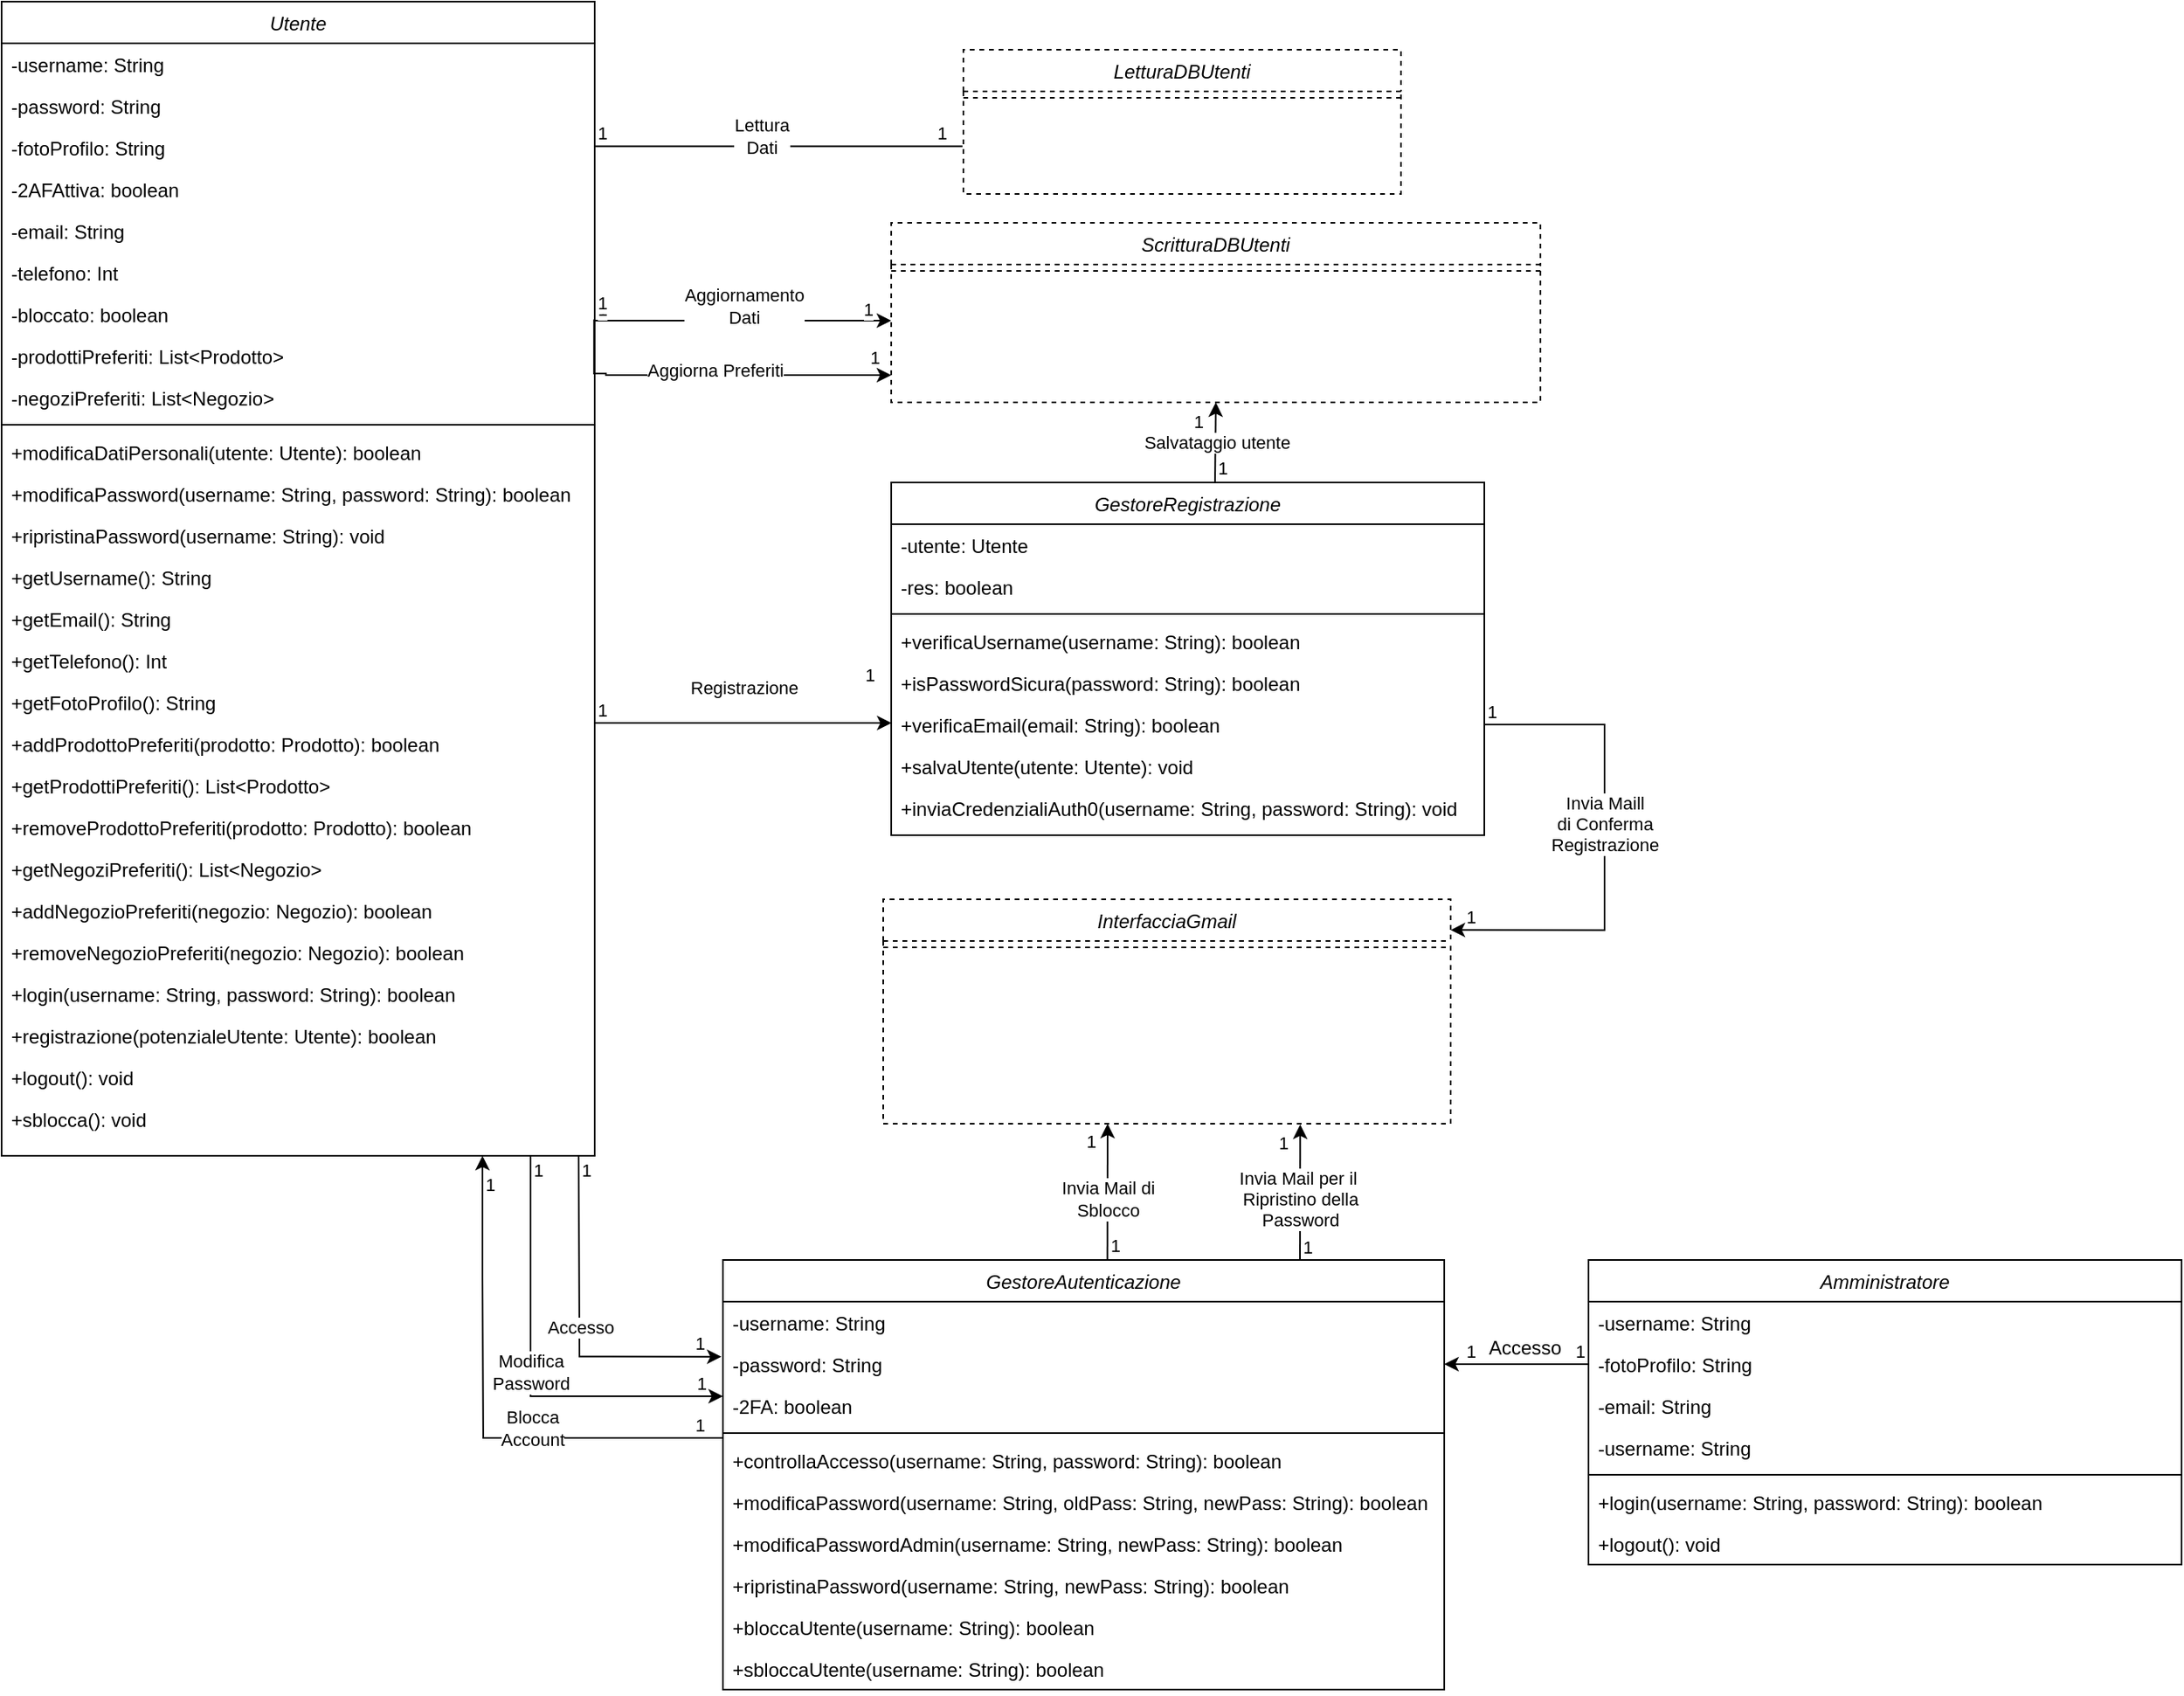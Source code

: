 <mxfile version="22.0.3" type="device">
  <diagram id="zghvcOF5Wy4SS22trsnS" name="Pagina-1">
    <mxGraphModel dx="1434" dy="2478" grid="1" gridSize="10" guides="1" tooltips="1" connect="1" arrows="1" fold="1" page="1" pageScale="1" pageWidth="1169" pageHeight="827" math="0" shadow="0">
      <root>
        <mxCell id="0" />
        <mxCell id="1" parent="0" />
        <mxCell id="tnao1JsZ6VbCDEQAoghB-2" style="edgeStyle=orthogonalEdgeStyle;rounded=0;orthogonalLoop=1;jettySize=auto;html=1;endArrow=none;endFill=0;exitX=1;exitY=0.5;exitDx=0;exitDy=0;entryX=-0.002;entryY=0.01;entryDx=0;entryDy=0;entryPerimeter=0;" parent="1" source="tnao1JsZ6VbCDEQAoghB-27" edge="1">
          <mxGeometry relative="1" as="geometry">
            <mxPoint x="350" y="-559" as="sourcePoint" />
            <mxPoint x="669.454" y="-1239.74" as="targetPoint" />
            <Array as="points">
              <mxPoint x="440" y="-1240" />
            </Array>
          </mxGeometry>
        </mxCell>
        <mxCell id="tnao1JsZ6VbCDEQAoghB-3" value="Utente" style="swimlane;fontStyle=2;align=center;verticalAlign=top;childLayout=stackLayout;horizontal=1;startSize=26;horizontalStack=0;resizeParent=1;resizeLast=0;collapsible=1;marginBottom=0;rounded=0;shadow=0;strokeWidth=1;" parent="1" vertex="1">
          <mxGeometry x="70" y="-1330" width="370" height="720" as="geometry">
            <mxRectangle x="960" y="120" width="160" height="26" as="alternateBounds" />
          </mxGeometry>
        </mxCell>
        <mxCell id="tnao1JsZ6VbCDEQAoghB-4" value="-username: String" style="text;align=left;verticalAlign=top;spacingLeft=4;spacingRight=4;overflow=hidden;rotatable=0;points=[[0,0.5],[1,0.5]];portConstraint=eastwest;" parent="tnao1JsZ6VbCDEQAoghB-3" vertex="1">
          <mxGeometry y="26" width="370" height="26" as="geometry" />
        </mxCell>
        <mxCell id="tnao1JsZ6VbCDEQAoghB-5" value="-password: String" style="text;align=left;verticalAlign=top;spacingLeft=4;spacingRight=4;overflow=hidden;rotatable=0;points=[[0,0.5],[1,0.5]];portConstraint=eastwest;" parent="tnao1JsZ6VbCDEQAoghB-3" vertex="1">
          <mxGeometry y="52" width="370" height="26" as="geometry" />
        </mxCell>
        <mxCell id="tnao1JsZ6VbCDEQAoghB-6" value="-fotoProfilo: String" style="text;align=left;verticalAlign=top;spacingLeft=4;spacingRight=4;overflow=hidden;rotatable=0;points=[[0,0.5],[1,0.5]];portConstraint=eastwest;" parent="tnao1JsZ6VbCDEQAoghB-3" vertex="1">
          <mxGeometry y="78" width="370" height="26" as="geometry" />
        </mxCell>
        <mxCell id="tnao1JsZ6VbCDEQAoghB-7" value="-2AFAttiva: boolean" style="text;align=left;verticalAlign=top;spacingLeft=4;spacingRight=4;overflow=hidden;rotatable=0;points=[[0,0.5],[1,0.5]];portConstraint=eastwest;" parent="tnao1JsZ6VbCDEQAoghB-3" vertex="1">
          <mxGeometry y="104" width="370" height="26" as="geometry" />
        </mxCell>
        <mxCell id="tnao1JsZ6VbCDEQAoghB-8" value="-email: String" style="text;align=left;verticalAlign=top;spacingLeft=4;spacingRight=4;overflow=hidden;rotatable=0;points=[[0,0.5],[1,0.5]];portConstraint=eastwest;" parent="tnao1JsZ6VbCDEQAoghB-3" vertex="1">
          <mxGeometry y="130" width="370" height="26" as="geometry" />
        </mxCell>
        <mxCell id="tnao1JsZ6VbCDEQAoghB-9" value="-telefono: Int" style="text;align=left;verticalAlign=top;spacingLeft=4;spacingRight=4;overflow=hidden;rotatable=0;points=[[0,0.5],[1,0.5]];portConstraint=eastwest;" parent="tnao1JsZ6VbCDEQAoghB-3" vertex="1">
          <mxGeometry y="156" width="370" height="26" as="geometry" />
        </mxCell>
        <mxCell id="tnao1JsZ6VbCDEQAoghB-10" value="-bloccato: boolean" style="text;align=left;verticalAlign=top;spacingLeft=4;spacingRight=4;overflow=hidden;rotatable=0;points=[[0,0.5],[1,0.5]];portConstraint=eastwest;" parent="tnao1JsZ6VbCDEQAoghB-3" vertex="1">
          <mxGeometry y="182" width="370" height="26" as="geometry" />
        </mxCell>
        <mxCell id="tnao1JsZ6VbCDEQAoghB-11" value="-prodottiPreferiti: List&lt;Prodotto&gt;" style="text;align=left;verticalAlign=top;spacingLeft=4;spacingRight=4;overflow=hidden;rotatable=0;points=[[0,0.5],[1,0.5]];portConstraint=eastwest;" parent="tnao1JsZ6VbCDEQAoghB-3" vertex="1">
          <mxGeometry y="208" width="370" height="26" as="geometry" />
        </mxCell>
        <mxCell id="tnao1JsZ6VbCDEQAoghB-12" value="-negoziPreferiti: List&lt;Negozio&gt;" style="text;align=left;verticalAlign=top;spacingLeft=4;spacingRight=4;overflow=hidden;rotatable=0;points=[[0,0.5],[1,0.5]];portConstraint=eastwest;" parent="tnao1JsZ6VbCDEQAoghB-3" vertex="1">
          <mxGeometry y="234" width="370" height="26" as="geometry" />
        </mxCell>
        <mxCell id="tnao1JsZ6VbCDEQAoghB-13" value="" style="line;html=1;strokeWidth=1;align=left;verticalAlign=middle;spacingTop=-1;spacingLeft=3;spacingRight=3;rotatable=0;labelPosition=right;points=[];portConstraint=eastwest;" parent="tnao1JsZ6VbCDEQAoghB-3" vertex="1">
          <mxGeometry y="260" width="370" height="8" as="geometry" />
        </mxCell>
        <mxCell id="tnao1JsZ6VbCDEQAoghB-14" value="+modificaDatiPersonali(utente: Utente): boolean" style="text;align=left;verticalAlign=top;spacingLeft=4;spacingRight=4;overflow=hidden;rotatable=0;points=[[0,0.5],[1,0.5]];portConstraint=eastwest;" parent="tnao1JsZ6VbCDEQAoghB-3" vertex="1">
          <mxGeometry y="268" width="370" height="26" as="geometry" />
        </mxCell>
        <mxCell id="tnao1JsZ6VbCDEQAoghB-15" value="+modificaPassword(username: String, password: String): boolean" style="text;align=left;verticalAlign=top;spacingLeft=4;spacingRight=4;overflow=hidden;rotatable=0;points=[[0,0.5],[1,0.5]];portConstraint=eastwest;" parent="tnao1JsZ6VbCDEQAoghB-3" vertex="1">
          <mxGeometry y="294" width="370" height="26" as="geometry" />
        </mxCell>
        <mxCell id="tnao1JsZ6VbCDEQAoghB-16" value="+ripristinaPassword(username: String): void" style="text;align=left;verticalAlign=top;spacingLeft=4;spacingRight=4;overflow=hidden;rotatable=0;points=[[0,0.5],[1,0.5]];portConstraint=eastwest;" parent="tnao1JsZ6VbCDEQAoghB-3" vertex="1">
          <mxGeometry y="320" width="370" height="26" as="geometry" />
        </mxCell>
        <mxCell id="tnao1JsZ6VbCDEQAoghB-17" value="+getUsername(): String" style="text;align=left;verticalAlign=top;spacingLeft=4;spacingRight=4;overflow=hidden;rotatable=0;points=[[0,0.5],[1,0.5]];portConstraint=eastwest;" parent="tnao1JsZ6VbCDEQAoghB-3" vertex="1">
          <mxGeometry y="346" width="370" height="26" as="geometry" />
        </mxCell>
        <mxCell id="tnao1JsZ6VbCDEQAoghB-18" value="+getEmail(): String" style="text;align=left;verticalAlign=top;spacingLeft=4;spacingRight=4;overflow=hidden;rotatable=0;points=[[0,0.5],[1,0.5]];portConstraint=eastwest;" parent="tnao1JsZ6VbCDEQAoghB-3" vertex="1">
          <mxGeometry y="372" width="370" height="26" as="geometry" />
        </mxCell>
        <mxCell id="tnao1JsZ6VbCDEQAoghB-19" value="+getTelefono(): Int" style="text;align=left;verticalAlign=top;spacingLeft=4;spacingRight=4;overflow=hidden;rotatable=0;points=[[0,0.5],[1,0.5]];portConstraint=eastwest;" parent="tnao1JsZ6VbCDEQAoghB-3" vertex="1">
          <mxGeometry y="398" width="370" height="26" as="geometry" />
        </mxCell>
        <mxCell id="r2mv2uhLX5uC9l16CF75-1" value="+getFotoProfilo(): String" style="text;align=left;verticalAlign=top;spacingLeft=4;spacingRight=4;overflow=hidden;rotatable=0;points=[[0,0.5],[1,0.5]];portConstraint=eastwest;" parent="tnao1JsZ6VbCDEQAoghB-3" vertex="1">
          <mxGeometry y="424" width="370" height="26" as="geometry" />
        </mxCell>
        <mxCell id="tnao1JsZ6VbCDEQAoghB-20" value="+addProdottoPreferiti(prodotto: Prodotto): boolean" style="text;align=left;verticalAlign=top;spacingLeft=4;spacingRight=4;overflow=hidden;rotatable=0;points=[[0,0.5],[1,0.5]];portConstraint=eastwest;" parent="tnao1JsZ6VbCDEQAoghB-3" vertex="1">
          <mxGeometry y="450" width="370" height="26" as="geometry" />
        </mxCell>
        <mxCell id="tnao1JsZ6VbCDEQAoghB-21" value="+getProdottiPreferiti(): List&lt;Prodotto&gt;" style="text;align=left;verticalAlign=top;spacingLeft=4;spacingRight=4;overflow=hidden;rotatable=0;points=[[0,0.5],[1,0.5]];portConstraint=eastwest;" parent="tnao1JsZ6VbCDEQAoghB-3" vertex="1">
          <mxGeometry y="476" width="370" height="26" as="geometry" />
        </mxCell>
        <mxCell id="tnao1JsZ6VbCDEQAoghB-22" value="+removeProdottoPreferiti(prodotto: Prodotto): boolean" style="text;align=left;verticalAlign=top;spacingLeft=4;spacingRight=4;overflow=hidden;rotatable=0;points=[[0,0.5],[1,0.5]];portConstraint=eastwest;" parent="tnao1JsZ6VbCDEQAoghB-3" vertex="1">
          <mxGeometry y="502" width="370" height="26" as="geometry" />
        </mxCell>
        <mxCell id="tnao1JsZ6VbCDEQAoghB-23" value="+getNegoziPreferiti(): List&lt;Negozio&gt;" style="text;align=left;verticalAlign=top;spacingLeft=4;spacingRight=4;overflow=hidden;rotatable=0;points=[[0,0.5],[1,0.5]];portConstraint=eastwest;" parent="tnao1JsZ6VbCDEQAoghB-3" vertex="1">
          <mxGeometry y="528" width="370" height="26" as="geometry" />
        </mxCell>
        <mxCell id="tnao1JsZ6VbCDEQAoghB-24" value="+addNegozioPreferiti(negozio: Negozio): boolean" style="text;align=left;verticalAlign=top;spacingLeft=4;spacingRight=4;overflow=hidden;rotatable=0;points=[[0,0.5],[1,0.5]];portConstraint=eastwest;" parent="tnao1JsZ6VbCDEQAoghB-3" vertex="1">
          <mxGeometry y="554" width="370" height="26" as="geometry" />
        </mxCell>
        <mxCell id="tnao1JsZ6VbCDEQAoghB-25" value="+removeNegozioPreferiti(negozio: Negozio): boolean" style="text;align=left;verticalAlign=top;spacingLeft=4;spacingRight=4;overflow=hidden;rotatable=0;points=[[0,0.5],[1,0.5]];portConstraint=eastwest;" parent="tnao1JsZ6VbCDEQAoghB-3" vertex="1">
          <mxGeometry y="580" width="370" height="26" as="geometry" />
        </mxCell>
        <mxCell id="tnao1JsZ6VbCDEQAoghB-26" value="+login(username: String, password: String): boolean" style="text;align=left;verticalAlign=top;spacingLeft=4;spacingRight=4;overflow=hidden;rotatable=0;points=[[0,0.5],[1,0.5]];portConstraint=eastwest;" parent="tnao1JsZ6VbCDEQAoghB-3" vertex="1">
          <mxGeometry y="606" width="370" height="26" as="geometry" />
        </mxCell>
        <mxCell id="tnao1JsZ6VbCDEQAoghB-27" value="+registrazione(potenzialeUtente: Utente): boolean " style="text;align=left;verticalAlign=top;spacingLeft=4;spacingRight=4;overflow=hidden;rotatable=0;points=[[0,0.5],[1,0.5]];portConstraint=eastwest;" parent="tnao1JsZ6VbCDEQAoghB-3" vertex="1">
          <mxGeometry y="632" width="370" height="26" as="geometry" />
        </mxCell>
        <mxCell id="tnao1JsZ6VbCDEQAoghB-28" value="+logout(): void" style="text;align=left;verticalAlign=top;spacingLeft=4;spacingRight=4;overflow=hidden;rotatable=0;points=[[0,0.5],[1,0.5]];portConstraint=eastwest;" parent="tnao1JsZ6VbCDEQAoghB-3" vertex="1">
          <mxGeometry y="658" width="370" height="26" as="geometry" />
        </mxCell>
        <mxCell id="tnao1JsZ6VbCDEQAoghB-29" value="+sblocca(): void" style="text;align=left;verticalAlign=top;spacingLeft=4;spacingRight=4;overflow=hidden;rotatable=0;points=[[0,0.5],[1,0.5]];portConstraint=eastwest;" parent="tnao1JsZ6VbCDEQAoghB-3" vertex="1">
          <mxGeometry y="684" width="370" height="26" as="geometry" />
        </mxCell>
        <mxCell id="tnao1JsZ6VbCDEQAoghB-36" value="GestoreRegistrazione" style="swimlane;fontStyle=2;align=center;verticalAlign=top;childLayout=stackLayout;horizontal=1;startSize=26;horizontalStack=0;resizeParent=1;resizeLast=0;collapsible=1;marginBottom=0;rounded=0;shadow=0;strokeWidth=1;" parent="1" vertex="1">
          <mxGeometry x="625" y="-1030" width="370" height="220" as="geometry">
            <mxRectangle x="960" y="120" width="160" height="26" as="alternateBounds" />
          </mxGeometry>
        </mxCell>
        <mxCell id="tnao1JsZ6VbCDEQAoghB-37" value="-utente: Utente" style="text;align=left;verticalAlign=top;spacingLeft=4;spacingRight=4;overflow=hidden;rotatable=0;points=[[0,0.5],[1,0.5]];portConstraint=eastwest;" parent="tnao1JsZ6VbCDEQAoghB-36" vertex="1">
          <mxGeometry y="26" width="370" height="26" as="geometry" />
        </mxCell>
        <mxCell id="tnao1JsZ6VbCDEQAoghB-38" value="-res: boolean" style="text;align=left;verticalAlign=top;spacingLeft=4;spacingRight=4;overflow=hidden;rotatable=0;points=[[0,0.5],[1,0.5]];portConstraint=eastwest;" parent="tnao1JsZ6VbCDEQAoghB-36" vertex="1">
          <mxGeometry y="52" width="370" height="26" as="geometry" />
        </mxCell>
        <mxCell id="tnao1JsZ6VbCDEQAoghB-39" value="" style="line;html=1;strokeWidth=1;align=left;verticalAlign=middle;spacingTop=-1;spacingLeft=3;spacingRight=3;rotatable=0;labelPosition=right;points=[];portConstraint=eastwest;" parent="tnao1JsZ6VbCDEQAoghB-36" vertex="1">
          <mxGeometry y="78" width="370" height="8" as="geometry" />
        </mxCell>
        <mxCell id="tnao1JsZ6VbCDEQAoghB-40" value="+verificaUsername(username: String): boolean" style="text;align=left;verticalAlign=top;spacingLeft=4;spacingRight=4;overflow=hidden;rotatable=0;points=[[0,0.5],[1,0.5]];portConstraint=eastwest;" parent="tnao1JsZ6VbCDEQAoghB-36" vertex="1">
          <mxGeometry y="86" width="370" height="26" as="geometry" />
        </mxCell>
        <mxCell id="tnao1JsZ6VbCDEQAoghB-41" value="+isPasswordSicura(password: String): boolean" style="text;align=left;verticalAlign=top;spacingLeft=4;spacingRight=4;overflow=hidden;rotatable=0;points=[[0,0.5],[1,0.5]];portConstraint=eastwest;" parent="tnao1JsZ6VbCDEQAoghB-36" vertex="1">
          <mxGeometry y="112" width="370" height="26" as="geometry" />
        </mxCell>
        <mxCell id="tnao1JsZ6VbCDEQAoghB-42" value="+verificaEmail(email: String): boolean" style="text;align=left;verticalAlign=top;spacingLeft=4;spacingRight=4;overflow=hidden;rotatable=0;points=[[0,0.5],[1,0.5]];portConstraint=eastwest;" parent="tnao1JsZ6VbCDEQAoghB-36" vertex="1">
          <mxGeometry y="138" width="370" height="26" as="geometry" />
        </mxCell>
        <mxCell id="tnao1JsZ6VbCDEQAoghB-43" value="+salvaUtente(utente: Utente): void" style="text;align=left;verticalAlign=top;spacingLeft=4;spacingRight=4;overflow=hidden;rotatable=0;points=[[0,0.5],[1,0.5]];portConstraint=eastwest;" parent="tnao1JsZ6VbCDEQAoghB-36" vertex="1">
          <mxGeometry y="164" width="370" height="26" as="geometry" />
        </mxCell>
        <mxCell id="tnao1JsZ6VbCDEQAoghB-44" value="+inviaCredenzialiAuth0(username: String, password: String): void" style="text;align=left;verticalAlign=top;spacingLeft=4;spacingRight=4;overflow=hidden;rotatable=0;points=[[0,0.5],[1,0.5]];portConstraint=eastwest;" parent="tnao1JsZ6VbCDEQAoghB-36" vertex="1">
          <mxGeometry y="190" width="370" height="26" as="geometry" />
        </mxCell>
        <mxCell id="tnao1JsZ6VbCDEQAoghB-45" value="ScritturaDBUtenti" style="swimlane;fontStyle=2;align=center;verticalAlign=top;childLayout=stackLayout;horizontal=1;startSize=26;horizontalStack=0;resizeParent=1;resizeLast=0;collapsible=1;marginBottom=0;rounded=0;shadow=0;strokeWidth=1;dashed=1;" parent="1" vertex="1">
          <mxGeometry x="625" y="-1192" width="405" height="112" as="geometry">
            <mxRectangle x="625" y="-1170" width="160" height="26" as="alternateBounds" />
          </mxGeometry>
        </mxCell>
        <mxCell id="tnao1JsZ6VbCDEQAoghB-46" value="" style="line;html=1;strokeWidth=1;align=left;verticalAlign=middle;spacingTop=-1;spacingLeft=3;spacingRight=3;rotatable=0;labelPosition=right;points=[];portConstraint=eastwest;dashed=1;" parent="tnao1JsZ6VbCDEQAoghB-45" vertex="1">
          <mxGeometry y="26" width="405" height="8" as="geometry" />
        </mxCell>
        <mxCell id="tnao1JsZ6VbCDEQAoghB-50" value="GestoreAutenticazione" style="swimlane;fontStyle=2;align=center;verticalAlign=top;childLayout=stackLayout;horizontal=1;startSize=26;horizontalStack=0;resizeParent=1;resizeLast=0;collapsible=1;marginBottom=0;rounded=0;shadow=0;strokeWidth=1;" parent="1" vertex="1">
          <mxGeometry x="520" y="-545" width="450" height="268" as="geometry">
            <mxRectangle x="960" y="120" width="160" height="26" as="alternateBounds" />
          </mxGeometry>
        </mxCell>
        <mxCell id="tnao1JsZ6VbCDEQAoghB-51" value="-username: String" style="text;align=left;verticalAlign=top;spacingLeft=4;spacingRight=4;overflow=hidden;rotatable=0;points=[[0,0.5],[1,0.5]];portConstraint=eastwest;" parent="tnao1JsZ6VbCDEQAoghB-50" vertex="1">
          <mxGeometry y="26" width="450" height="26" as="geometry" />
        </mxCell>
        <mxCell id="tnao1JsZ6VbCDEQAoghB-52" value="-password: String" style="text;align=left;verticalAlign=top;spacingLeft=4;spacingRight=4;overflow=hidden;rotatable=0;points=[[0,0.5],[1,0.5]];portConstraint=eastwest;" parent="tnao1JsZ6VbCDEQAoghB-50" vertex="1">
          <mxGeometry y="52" width="450" height="26" as="geometry" />
        </mxCell>
        <mxCell id="tnao1JsZ6VbCDEQAoghB-53" value="-2FA: boolean" style="text;align=left;verticalAlign=top;spacingLeft=4;spacingRight=4;overflow=hidden;rotatable=0;points=[[0,0.5],[1,0.5]];portConstraint=eastwest;" parent="tnao1JsZ6VbCDEQAoghB-50" vertex="1">
          <mxGeometry y="78" width="450" height="26" as="geometry" />
        </mxCell>
        <mxCell id="tnao1JsZ6VbCDEQAoghB-54" value="" style="line;html=1;strokeWidth=1;align=left;verticalAlign=middle;spacingTop=-1;spacingLeft=3;spacingRight=3;rotatable=0;labelPosition=right;points=[];portConstraint=eastwest;" parent="tnao1JsZ6VbCDEQAoghB-50" vertex="1">
          <mxGeometry y="104" width="450" height="8" as="geometry" />
        </mxCell>
        <mxCell id="tnao1JsZ6VbCDEQAoghB-55" value="+controllaAccesso(username: String, password: String): boolean" style="text;align=left;verticalAlign=top;spacingLeft=4;spacingRight=4;overflow=hidden;rotatable=0;points=[[0,0.5],[1,0.5]];portConstraint=eastwest;" parent="tnao1JsZ6VbCDEQAoghB-50" vertex="1">
          <mxGeometry y="112" width="450" height="26" as="geometry" />
        </mxCell>
        <mxCell id="tnao1JsZ6VbCDEQAoghB-56" value="+modificaPassword(username: String, oldPass: String, newPass: String): boolean" style="text;align=left;verticalAlign=top;spacingLeft=4;spacingRight=4;overflow=hidden;rotatable=0;points=[[0,0.5],[1,0.5]];portConstraint=eastwest;" parent="tnao1JsZ6VbCDEQAoghB-50" vertex="1">
          <mxGeometry y="138" width="450" height="26" as="geometry" />
        </mxCell>
        <mxCell id="tnao1JsZ6VbCDEQAoghB-57" value="+modificaPasswordAdmin(username: String, newPass: String): boolean" style="text;align=left;verticalAlign=top;spacingLeft=4;spacingRight=4;overflow=hidden;rotatable=0;points=[[0,0.5],[1,0.5]];portConstraint=eastwest;" parent="tnao1JsZ6VbCDEQAoghB-50" vertex="1">
          <mxGeometry y="164" width="450" height="26" as="geometry" />
        </mxCell>
        <mxCell id="tnao1JsZ6VbCDEQAoghB-58" value="+ripristinaPassword(username: String, newPass: String): boolean" style="text;align=left;verticalAlign=top;spacingLeft=4;spacingRight=4;overflow=hidden;rotatable=0;points=[[0,0.5],[1,0.5]];portConstraint=eastwest;" parent="tnao1JsZ6VbCDEQAoghB-50" vertex="1">
          <mxGeometry y="190" width="450" height="26" as="geometry" />
        </mxCell>
        <mxCell id="tnao1JsZ6VbCDEQAoghB-59" value="+bloccaUtente(username: String): boolean" style="text;align=left;verticalAlign=top;spacingLeft=4;spacingRight=4;overflow=hidden;rotatable=0;points=[[0,0.5],[1,0.5]];portConstraint=eastwest;" parent="tnao1JsZ6VbCDEQAoghB-50" vertex="1">
          <mxGeometry y="216" width="450" height="26" as="geometry" />
        </mxCell>
        <mxCell id="tnao1JsZ6VbCDEQAoghB-60" value="+sbloccaUtente(username: String): boolean" style="text;align=left;verticalAlign=top;spacingLeft=4;spacingRight=4;overflow=hidden;rotatable=0;points=[[0,0.5],[1,0.5]];portConstraint=eastwest;" parent="tnao1JsZ6VbCDEQAoghB-50" vertex="1">
          <mxGeometry y="242" width="450" height="26" as="geometry" />
        </mxCell>
        <mxCell id="tnao1JsZ6VbCDEQAoghB-61" value="Amministratore" style="swimlane;fontStyle=2;align=center;verticalAlign=top;childLayout=stackLayout;horizontal=1;startSize=26;horizontalStack=0;resizeParent=1;resizeLast=0;collapsible=1;marginBottom=0;rounded=0;shadow=0;strokeWidth=1;" parent="1" vertex="1">
          <mxGeometry x="1060" y="-545" width="370" height="190" as="geometry">
            <mxRectangle x="960" y="120" width="160" height="26" as="alternateBounds" />
          </mxGeometry>
        </mxCell>
        <mxCell id="tnao1JsZ6VbCDEQAoghB-62" value="-username: String" style="text;align=left;verticalAlign=top;spacingLeft=4;spacingRight=4;overflow=hidden;rotatable=0;points=[[0,0.5],[1,0.5]];portConstraint=eastwest;" parent="tnao1JsZ6VbCDEQAoghB-61" vertex="1">
          <mxGeometry y="26" width="370" height="26" as="geometry" />
        </mxCell>
        <mxCell id="tnao1JsZ6VbCDEQAoghB-63" value="-fotoProfilo: String" style="text;align=left;verticalAlign=top;spacingLeft=4;spacingRight=4;overflow=hidden;rotatable=0;points=[[0,0.5],[1,0.5]];portConstraint=eastwest;" parent="tnao1JsZ6VbCDEQAoghB-61" vertex="1">
          <mxGeometry y="52" width="370" height="26" as="geometry" />
        </mxCell>
        <mxCell id="tnao1JsZ6VbCDEQAoghB-64" value="-email: String" style="text;align=left;verticalAlign=top;spacingLeft=4;spacingRight=4;overflow=hidden;rotatable=0;points=[[0,0.5],[1,0.5]];portConstraint=eastwest;" parent="tnao1JsZ6VbCDEQAoghB-61" vertex="1">
          <mxGeometry y="78" width="370" height="26" as="geometry" />
        </mxCell>
        <mxCell id="bwxlpWCWxi6g4bAqIDB6-1" value="-username: String" style="text;align=left;verticalAlign=top;spacingLeft=4;spacingRight=4;overflow=hidden;rotatable=0;points=[[0,0.5],[1,0.5]];portConstraint=eastwest;" vertex="1" parent="tnao1JsZ6VbCDEQAoghB-61">
          <mxGeometry y="104" width="370" height="26" as="geometry" />
        </mxCell>
        <mxCell id="tnao1JsZ6VbCDEQAoghB-65" value="" style="line;html=1;strokeWidth=1;align=left;verticalAlign=middle;spacingTop=-1;spacingLeft=3;spacingRight=3;rotatable=0;labelPosition=right;points=[];portConstraint=eastwest;" parent="tnao1JsZ6VbCDEQAoghB-61" vertex="1">
          <mxGeometry y="130" width="370" height="8" as="geometry" />
        </mxCell>
        <mxCell id="tnao1JsZ6VbCDEQAoghB-66" value="+login(username: String, password: String): boolean" style="text;align=left;verticalAlign=top;spacingLeft=4;spacingRight=4;overflow=hidden;rotatable=0;points=[[0,0.5],[1,0.5]];portConstraint=eastwest;" parent="tnao1JsZ6VbCDEQAoghB-61" vertex="1">
          <mxGeometry y="138" width="370" height="26" as="geometry" />
        </mxCell>
        <mxCell id="tnao1JsZ6VbCDEQAoghB-67" value="+logout(): void" style="text;align=left;verticalAlign=top;spacingLeft=4;spacingRight=4;overflow=hidden;rotatable=0;points=[[0,0.5],[1,0.5]];portConstraint=eastwest;" parent="tnao1JsZ6VbCDEQAoghB-61" vertex="1">
          <mxGeometry y="164" width="370" height="26" as="geometry" />
        </mxCell>
        <mxCell id="tnao1JsZ6VbCDEQAoghB-68" value="" style="endArrow=classic;html=1;entryX=0.014;entryY=0.25;entryDx=0;entryDy=0;entryPerimeter=0;" parent="1" edge="1">
          <mxGeometry relative="1" as="geometry">
            <mxPoint x="440.0" y="-880" as="sourcePoint" />
            <mxPoint x="625.18" y="-880" as="targetPoint" />
          </mxGeometry>
        </mxCell>
        <mxCell id="tnao1JsZ6VbCDEQAoghB-69" value="Registrazione" style="edgeLabel;resizable=0;html=1;align=center;verticalAlign=middle;" parent="tnao1JsZ6VbCDEQAoghB-68" connectable="0" vertex="1">
          <mxGeometry relative="1" as="geometry">
            <mxPoint y="-22" as="offset" />
          </mxGeometry>
        </mxCell>
        <mxCell id="tnao1JsZ6VbCDEQAoghB-70" value="1" style="edgeLabel;resizable=0;html=1;align=left;verticalAlign=bottom;" parent="tnao1JsZ6VbCDEQAoghB-68" connectable="0" vertex="1">
          <mxGeometry x="-1" relative="1" as="geometry" />
        </mxCell>
        <mxCell id="tnao1JsZ6VbCDEQAoghB-71" value="1" style="edgeLabel;resizable=0;html=1;align=right;verticalAlign=bottom;" parent="tnao1JsZ6VbCDEQAoghB-68" connectable="0" vertex="1">
          <mxGeometry x="1" relative="1" as="geometry">
            <mxPoint x="-10" y="-22" as="offset" />
          </mxGeometry>
        </mxCell>
        <mxCell id="tnao1JsZ6VbCDEQAoghB-72" value="" style="endArrow=classic;html=1;entryX=-0.002;entryY=0.321;entryDx=0;entryDy=0;entryPerimeter=0;edgeStyle=orthogonalEdgeStyle;rounded=0;" parent="1" target="tnao1JsZ6VbCDEQAoghB-52" edge="1">
          <mxGeometry relative="1" as="geometry">
            <mxPoint x="430.0" y="-610" as="sourcePoint" />
            <mxPoint x="580" y="-660" as="targetPoint" />
          </mxGeometry>
        </mxCell>
        <mxCell id="tnao1JsZ6VbCDEQAoghB-73" value="Accesso" style="edgeLabel;resizable=0;html=1;align=center;verticalAlign=middle;" parent="tnao1JsZ6VbCDEQAoghB-72" connectable="0" vertex="1">
          <mxGeometry relative="1" as="geometry" />
        </mxCell>
        <mxCell id="tnao1JsZ6VbCDEQAoghB-74" value="1" style="edgeLabel;resizable=0;html=1;align=left;verticalAlign=bottom;" parent="tnao1JsZ6VbCDEQAoghB-72" connectable="0" vertex="1">
          <mxGeometry x="-1" relative="1" as="geometry">
            <mxPoint y="17" as="offset" />
          </mxGeometry>
        </mxCell>
        <mxCell id="tnao1JsZ6VbCDEQAoghB-75" value="1" style="edgeLabel;resizable=0;html=1;align=right;verticalAlign=bottom;" parent="tnao1JsZ6VbCDEQAoghB-72" connectable="0" vertex="1">
          <mxGeometry x="1" relative="1" as="geometry">
            <mxPoint x="-10" as="offset" />
          </mxGeometry>
        </mxCell>
        <mxCell id="tnao1JsZ6VbCDEQAoghB-76" value="" style="endArrow=classic;html=1;entryX=0.5;entryY=1;entryDx=0;entryDy=0;exitX=0.546;exitY=-0.002;exitDx=0;exitDy=0;exitPerimeter=0;" parent="1" source="tnao1JsZ6VbCDEQAoghB-36" target="tnao1JsZ6VbCDEQAoghB-45" edge="1">
          <mxGeometry relative="1" as="geometry">
            <mxPoint x="828" y="-1002" as="sourcePoint" />
            <mxPoint x="750" y="-1122" as="targetPoint" />
          </mxGeometry>
        </mxCell>
        <mxCell id="tnao1JsZ6VbCDEQAoghB-77" value="Salvataggio utente" style="edgeLabel;resizable=0;html=1;align=center;verticalAlign=middle;" parent="tnao1JsZ6VbCDEQAoghB-76" connectable="0" vertex="1">
          <mxGeometry relative="1" as="geometry" />
        </mxCell>
        <mxCell id="tnao1JsZ6VbCDEQAoghB-78" value="1" style="edgeLabel;resizable=0;html=1;align=left;verticalAlign=bottom;" parent="tnao1JsZ6VbCDEQAoghB-76" connectable="0" vertex="1">
          <mxGeometry x="-1" relative="1" as="geometry">
            <mxPoint as="offset" />
          </mxGeometry>
        </mxCell>
        <mxCell id="tnao1JsZ6VbCDEQAoghB-79" value="1" style="edgeLabel;resizable=0;html=1;align=right;verticalAlign=bottom;" parent="tnao1JsZ6VbCDEQAoghB-76" connectable="0" vertex="1">
          <mxGeometry x="1" relative="1" as="geometry">
            <mxPoint x="-7" y="20" as="offset" />
          </mxGeometry>
        </mxCell>
        <mxCell id="tnao1JsZ6VbCDEQAoghB-80" value="" style="endArrow=classic;html=1;edgeStyle=orthogonalEdgeStyle;rounded=0;entryX=0;entryY=0.5;entryDx=0;entryDy=0;" parent="1" edge="1">
          <mxGeometry relative="1" as="geometry">
            <mxPoint x="440.0" y="-1131" as="sourcePoint" />
            <mxPoint x="625.0" y="-1131" as="targetPoint" />
            <Array as="points">
              <mxPoint x="440" y="-1131" />
            </Array>
          </mxGeometry>
        </mxCell>
        <mxCell id="tnao1JsZ6VbCDEQAoghB-81" value="Aggiornamento&lt;br&gt;Dati" style="edgeLabel;resizable=0;html=1;align=center;verticalAlign=middle;" parent="tnao1JsZ6VbCDEQAoghB-80" connectable="0" vertex="1">
          <mxGeometry relative="1" as="geometry">
            <mxPoint y="-9" as="offset" />
          </mxGeometry>
        </mxCell>
        <mxCell id="tnao1JsZ6VbCDEQAoghB-82" value="1" style="edgeLabel;resizable=0;html=1;align=left;verticalAlign=bottom;" parent="tnao1JsZ6VbCDEQAoghB-80" connectable="0" vertex="1">
          <mxGeometry x="-1" relative="1" as="geometry">
            <mxPoint y="1" as="offset" />
          </mxGeometry>
        </mxCell>
        <mxCell id="tnao1JsZ6VbCDEQAoghB-83" value="1" style="edgeLabel;resizable=0;html=1;align=right;verticalAlign=bottom;" parent="tnao1JsZ6VbCDEQAoghB-80" connectable="0" vertex="1">
          <mxGeometry x="1" relative="1" as="geometry">
            <mxPoint x="35" y="-109" as="offset" />
          </mxGeometry>
        </mxCell>
        <mxCell id="tnao1JsZ6VbCDEQAoghB-84" value="LetturaDBUtenti" style="swimlane;fontStyle=2;align=center;verticalAlign=top;childLayout=stackLayout;horizontal=1;startSize=26;horizontalStack=0;resizeParent=1;resizeLast=0;collapsible=1;marginBottom=0;rounded=0;shadow=0;strokeWidth=1;dashed=1;" parent="1" vertex="1">
          <mxGeometry x="670" y="-1300" width="273" height="90" as="geometry">
            <mxRectangle x="260" y="-440" width="160" height="26" as="alternateBounds" />
          </mxGeometry>
        </mxCell>
        <mxCell id="tnao1JsZ6VbCDEQAoghB-85" value="" style="line;html=1;strokeWidth=1;align=left;verticalAlign=middle;spacingTop=-1;spacingLeft=3;spacingRight=3;rotatable=0;labelPosition=right;points=[];portConstraint=eastwest;dashed=1;" parent="tnao1JsZ6VbCDEQAoghB-84" vertex="1">
          <mxGeometry y="26" width="273" height="8" as="geometry" />
        </mxCell>
        <mxCell id="tnao1JsZ6VbCDEQAoghB-88" value="Lettura&lt;br&gt;Dati" style="edgeLabel;resizable=0;html=1;align=center;verticalAlign=middle;" parent="1" connectable="0" vertex="1">
          <mxGeometry x="550" y="-660" as="geometry">
            <mxPoint x="-6" y="-586" as="offset" />
          </mxGeometry>
        </mxCell>
        <mxCell id="tnao1JsZ6VbCDEQAoghB-89" value="1" style="edgeLabel;resizable=0;html=1;align=left;verticalAlign=bottom;" parent="1" connectable="0" vertex="1">
          <mxGeometry x="440" y="-1240" as="geometry" />
        </mxCell>
        <mxCell id="tnao1JsZ6VbCDEQAoghB-90" value="1" style="edgeLabel;resizable=0;html=1;align=left;verticalAlign=bottom;" parent="1" connectable="0" vertex="1">
          <mxGeometry x="610" y="-1100" as="geometry" />
        </mxCell>
        <mxCell id="tnao1JsZ6VbCDEQAoghB-91" value="" style="endArrow=classic;html=1;edgeStyle=orthogonalEdgeStyle;rounded=0;" parent="1" edge="1">
          <mxGeometry relative="1" as="geometry">
            <mxPoint x="400.0" y="-610" as="sourcePoint" />
            <mxPoint x="520" y="-460" as="targetPoint" />
            <Array as="points">
              <mxPoint x="400" y="-560" />
              <mxPoint x="400" y="-460" />
            </Array>
          </mxGeometry>
        </mxCell>
        <mxCell id="tnao1JsZ6VbCDEQAoghB-92" value="Modifica&lt;br&gt;Password" style="edgeLabel;resizable=0;html=1;align=center;verticalAlign=middle;" parent="tnao1JsZ6VbCDEQAoghB-91" connectable="0" vertex="1">
          <mxGeometry relative="1" as="geometry" />
        </mxCell>
        <mxCell id="tnao1JsZ6VbCDEQAoghB-93" value="1" style="edgeLabel;resizable=0;html=1;align=left;verticalAlign=bottom;" parent="tnao1JsZ6VbCDEQAoghB-91" connectable="0" vertex="1">
          <mxGeometry x="-1" relative="1" as="geometry">
            <mxPoint y="17" as="offset" />
          </mxGeometry>
        </mxCell>
        <mxCell id="tnao1JsZ6VbCDEQAoghB-94" value="1" style="edgeLabel;resizable=0;html=1;align=right;verticalAlign=bottom;" parent="tnao1JsZ6VbCDEQAoghB-91" connectable="0" vertex="1">
          <mxGeometry x="1" relative="1" as="geometry">
            <mxPoint x="-10" as="offset" />
          </mxGeometry>
        </mxCell>
        <mxCell id="tnao1JsZ6VbCDEQAoghB-105" value="InterfacciaGmail" style="swimlane;fontStyle=2;align=center;verticalAlign=top;childLayout=stackLayout;horizontal=1;startSize=26;horizontalStack=0;resizeParent=1;resizeLast=0;collapsible=1;marginBottom=0;rounded=0;shadow=0;strokeWidth=1;dashed=1;" parent="1" vertex="1">
          <mxGeometry x="620" y="-770" width="354" height="140" as="geometry">
            <mxRectangle x="960" y="120" width="160" height="26" as="alternateBounds" />
          </mxGeometry>
        </mxCell>
        <mxCell id="tnao1JsZ6VbCDEQAoghB-109" value="" style="line;html=1;strokeWidth=1;align=left;verticalAlign=middle;spacingTop=-1;spacingLeft=3;spacingRight=3;rotatable=0;labelPosition=right;points=[];portConstraint=eastwest;dashed=1;" parent="tnao1JsZ6VbCDEQAoghB-105" vertex="1">
          <mxGeometry y="26" width="354" height="8" as="geometry" />
        </mxCell>
        <mxCell id="tnao1JsZ6VbCDEQAoghB-167" value="" style="endArrow=classic;html=1;edgeStyle=orthogonalEdgeStyle;rounded=0;exitX=0.999;exitY=0.624;exitDx=0;exitDy=0;exitPerimeter=0;" parent="1" source="tnao1JsZ6VbCDEQAoghB-10" edge="1">
          <mxGeometry relative="1" as="geometry">
            <mxPoint x="445" y="-1097.412" as="sourcePoint" />
            <mxPoint x="625.0" y="-1097" as="targetPoint" />
            <Array as="points">
              <mxPoint x="447" y="-1098" />
            </Array>
          </mxGeometry>
        </mxCell>
        <mxCell id="tnao1JsZ6VbCDEQAoghB-168" value="Aggiorna Preferiti" style="edgeLabel;resizable=0;html=1;align=center;verticalAlign=middle;" parent="tnao1JsZ6VbCDEQAoghB-167" connectable="0" vertex="1">
          <mxGeometry relative="1" as="geometry">
            <mxPoint y="-3" as="offset" />
          </mxGeometry>
        </mxCell>
        <mxCell id="tnao1JsZ6VbCDEQAoghB-169" value="1" style="edgeLabel;resizable=0;html=1;align=left;verticalAlign=bottom;" parent="tnao1JsZ6VbCDEQAoghB-167" connectable="0" vertex="1">
          <mxGeometry x="-1" relative="1" as="geometry">
            <mxPoint y="-2" as="offset" />
          </mxGeometry>
        </mxCell>
        <mxCell id="tnao1JsZ6VbCDEQAoghB-170" value="1" style="edgeLabel;resizable=0;html=1;align=right;verticalAlign=bottom;" parent="tnao1JsZ6VbCDEQAoghB-167" connectable="0" vertex="1">
          <mxGeometry x="1" relative="1" as="geometry">
            <mxPoint x="-10" y="-33" as="offset" />
          </mxGeometry>
        </mxCell>
        <mxCell id="tnao1JsZ6VbCDEQAoghB-185" value="" style="endArrow=classic;html=1;edgeStyle=orthogonalEdgeStyle;rounded=0;" parent="1" edge="1">
          <mxGeometry relative="1" as="geometry">
            <mxPoint x="1060" y="-480" as="sourcePoint" />
            <mxPoint x="970" y="-480" as="targetPoint" />
            <Array as="points">
              <mxPoint x="1060" y="-480" />
              <mxPoint x="1060" y="-480" />
            </Array>
          </mxGeometry>
        </mxCell>
        <mxCell id="tnao1JsZ6VbCDEQAoghB-187" value="1" style="edgeLabel;resizable=0;html=1;align=left;verticalAlign=bottom;" parent="tnao1JsZ6VbCDEQAoghB-185" connectable="0" vertex="1">
          <mxGeometry x="-1" relative="1" as="geometry">
            <mxPoint x="-10" as="offset" />
          </mxGeometry>
        </mxCell>
        <mxCell id="tnao1JsZ6VbCDEQAoghB-188" value="1" style="edgeLabel;resizable=0;html=1;align=right;verticalAlign=bottom;" parent="tnao1JsZ6VbCDEQAoghB-185" connectable="0" vertex="1">
          <mxGeometry x="1" relative="1" as="geometry">
            <mxPoint x="20" as="offset" />
          </mxGeometry>
        </mxCell>
        <mxCell id="tnao1JsZ6VbCDEQAoghB-191" value="" style="endArrow=classic;html=1;exitX=1;exitY=0.5;exitDx=0;exitDy=0;edgeStyle=orthogonalEdgeStyle;rounded=0;entryX=1;entryY=0.137;entryDx=0;entryDy=0;entryPerimeter=0;" parent="1" source="tnao1JsZ6VbCDEQAoghB-42" target="tnao1JsZ6VbCDEQAoghB-105" edge="1">
          <mxGeometry relative="1" as="geometry">
            <mxPoint x="1040" y="-880.002" as="sourcePoint" />
            <mxPoint x="980" y="-750" as="targetPoint" />
            <Array as="points">
              <mxPoint x="1070" y="-879" />
              <mxPoint x="1070" y="-751" />
            </Array>
          </mxGeometry>
        </mxCell>
        <mxCell id="tnao1JsZ6VbCDEQAoghB-192" value="Invia Maill&lt;br&gt;di Conferma&lt;br&gt;Registrazione" style="edgeLabel;resizable=0;html=1;align=center;verticalAlign=middle;" parent="tnao1JsZ6VbCDEQAoghB-191" connectable="0" vertex="1">
          <mxGeometry relative="1" as="geometry">
            <mxPoint y="-13" as="offset" />
          </mxGeometry>
        </mxCell>
        <mxCell id="tnao1JsZ6VbCDEQAoghB-193" value="1" style="edgeLabel;resizable=0;html=1;align=left;verticalAlign=bottom;" parent="tnao1JsZ6VbCDEQAoghB-191" connectable="0" vertex="1">
          <mxGeometry x="-1" relative="1" as="geometry">
            <mxPoint as="offset" />
          </mxGeometry>
        </mxCell>
        <mxCell id="tnao1JsZ6VbCDEQAoghB-194" value="1" style="edgeLabel;resizable=0;html=1;align=right;verticalAlign=bottom;" parent="tnao1JsZ6VbCDEQAoghB-191" connectable="0" vertex="1">
          <mxGeometry x="1" relative="1" as="geometry">
            <mxPoint x="16" as="offset" />
          </mxGeometry>
        </mxCell>
        <mxCell id="tnao1JsZ6VbCDEQAoghB-195" value="" style="endArrow=classic;html=1;exitX=0.533;exitY=-0.002;exitDx=0;exitDy=0;exitPerimeter=0;" parent="1" source="tnao1JsZ6VbCDEQAoghB-50" edge="1">
          <mxGeometry relative="1" as="geometry">
            <mxPoint x="890" y="-560" as="sourcePoint" />
            <mxPoint x="760" y="-630" as="targetPoint" />
          </mxGeometry>
        </mxCell>
        <mxCell id="tnao1JsZ6VbCDEQAoghB-196" value="Invia Mail di&lt;br&gt;Sblocco" style="edgeLabel;resizable=0;html=1;align=center;verticalAlign=middle;" parent="tnao1JsZ6VbCDEQAoghB-195" connectable="0" vertex="1">
          <mxGeometry relative="1" as="geometry">
            <mxPoint y="4" as="offset" />
          </mxGeometry>
        </mxCell>
        <mxCell id="tnao1JsZ6VbCDEQAoghB-197" value="1" style="edgeLabel;resizable=0;html=1;align=left;verticalAlign=bottom;" parent="tnao1JsZ6VbCDEQAoghB-195" connectable="0" vertex="1">
          <mxGeometry x="-1" relative="1" as="geometry">
            <mxPoint as="offset" />
          </mxGeometry>
        </mxCell>
        <mxCell id="tnao1JsZ6VbCDEQAoghB-198" value="1" style="edgeLabel;resizable=0;html=1;align=right;verticalAlign=bottom;" parent="tnao1JsZ6VbCDEQAoghB-195" connectable="0" vertex="1">
          <mxGeometry x="1" relative="1" as="geometry">
            <mxPoint x="-7" y="20" as="offset" />
          </mxGeometry>
        </mxCell>
        <mxCell id="tnao1JsZ6VbCDEQAoghB-199" value="" style="endArrow=classic;html=1;exitX=0.533;exitY=-0.002;exitDx=0;exitDy=0;exitPerimeter=0;" parent="1" edge="1">
          <mxGeometry relative="1" as="geometry">
            <mxPoint x="880" y="-544.996" as="sourcePoint" />
            <mxPoint x="880.15" y="-629.46" as="targetPoint" />
          </mxGeometry>
        </mxCell>
        <mxCell id="tnao1JsZ6VbCDEQAoghB-200" value="Invia Mail per il&amp;nbsp;&lt;br&gt;Ripristino della&lt;br&gt;Password" style="edgeLabel;resizable=0;html=1;align=center;verticalAlign=middle;" parent="tnao1JsZ6VbCDEQAoghB-199" connectable="0" vertex="1">
          <mxGeometry relative="1" as="geometry">
            <mxPoint y="4" as="offset" />
          </mxGeometry>
        </mxCell>
        <mxCell id="tnao1JsZ6VbCDEQAoghB-201" value="1" style="edgeLabel;resizable=0;html=1;align=left;verticalAlign=bottom;" parent="tnao1JsZ6VbCDEQAoghB-199" connectable="0" vertex="1">
          <mxGeometry x="-1" relative="1" as="geometry">
            <mxPoint as="offset" />
          </mxGeometry>
        </mxCell>
        <mxCell id="tnao1JsZ6VbCDEQAoghB-202" value="1" style="edgeLabel;resizable=0;html=1;align=right;verticalAlign=bottom;" parent="tnao1JsZ6VbCDEQAoghB-199" connectable="0" vertex="1">
          <mxGeometry x="1" relative="1" as="geometry">
            <mxPoint x="-7" y="20" as="offset" />
          </mxGeometry>
        </mxCell>
        <mxCell id="tnao1JsZ6VbCDEQAoghB-203" value="" style="endArrow=none;html=1;edgeStyle=orthogonalEdgeStyle;rounded=0;startArrow=classic;startFill=1;endFill=0;" parent="1" edge="1">
          <mxGeometry relative="1" as="geometry">
            <mxPoint x="370.0" y="-610" as="sourcePoint" />
            <mxPoint x="520" y="-434" as="targetPoint" />
            <Array as="points">
              <mxPoint x="370.45" y="-534" />
              <mxPoint x="370.45" y="-434" />
            </Array>
          </mxGeometry>
        </mxCell>
        <mxCell id="tnao1JsZ6VbCDEQAoghB-204" value="Blocca&lt;br&gt;Account" style="edgeLabel;resizable=0;html=1;align=center;verticalAlign=middle;" parent="tnao1JsZ6VbCDEQAoghB-203" connectable="0" vertex="1">
          <mxGeometry relative="1" as="geometry">
            <mxPoint x="30" y="7" as="offset" />
          </mxGeometry>
        </mxCell>
        <mxCell id="tnao1JsZ6VbCDEQAoghB-205" value="1" style="edgeLabel;resizable=0;html=1;align=left;verticalAlign=bottom;" parent="tnao1JsZ6VbCDEQAoghB-203" connectable="0" vertex="1">
          <mxGeometry x="-1" relative="1" as="geometry">
            <mxPoint y="26" as="offset" />
          </mxGeometry>
        </mxCell>
        <mxCell id="tnao1JsZ6VbCDEQAoghB-206" value="1" style="edgeLabel;resizable=0;html=1;align=right;verticalAlign=bottom;" parent="tnao1JsZ6VbCDEQAoghB-203" connectable="0" vertex="1">
          <mxGeometry x="1" relative="1" as="geometry">
            <mxPoint x="-10" as="offset" />
          </mxGeometry>
        </mxCell>
        <mxCell id="tnao1JsZ6VbCDEQAoghB-223" value="Accesso" style="text;html=1;align=center;verticalAlign=middle;resizable=0;points=[];autosize=1;strokeColor=none;" parent="1" vertex="1">
          <mxGeometry x="990" y="-500" width="60" height="20" as="geometry" />
        </mxCell>
      </root>
    </mxGraphModel>
  </diagram>
</mxfile>
